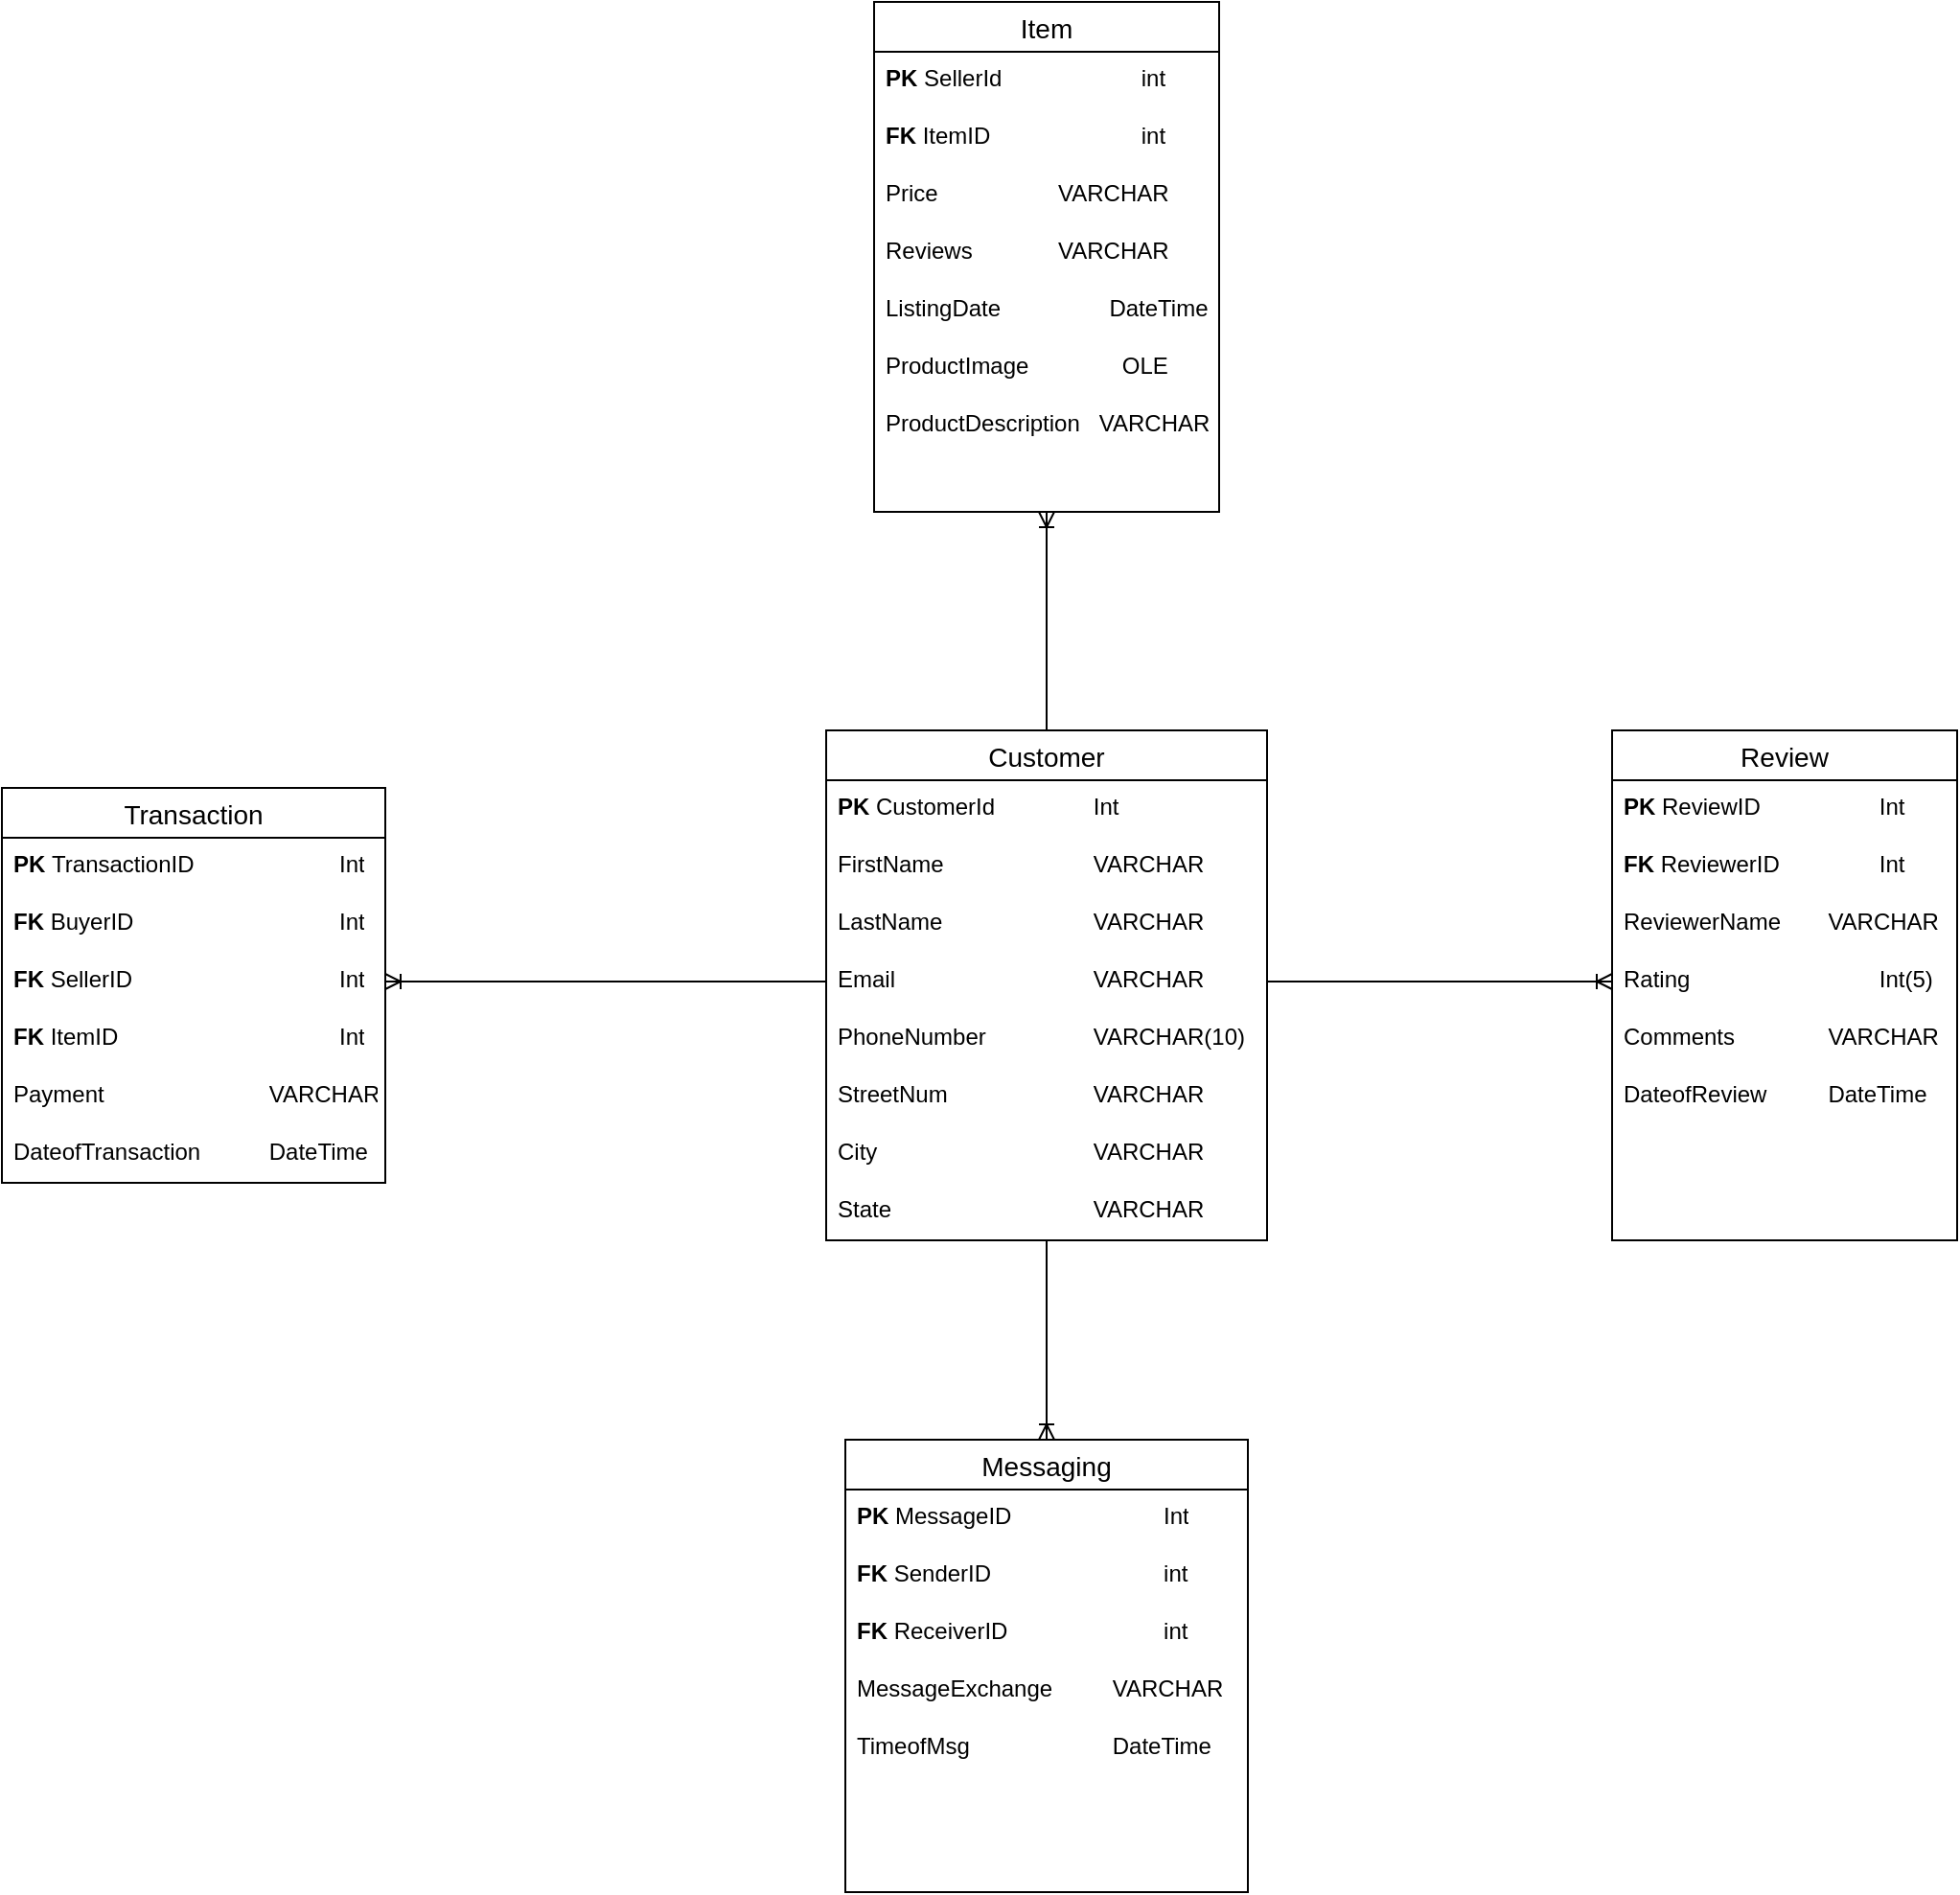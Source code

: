 <mxfile version="27.1.4">
  <diagram id="R2lEEEUBdFMjLlhIrx00" name="Page-1">
    <mxGraphModel dx="2066" dy="1145" grid="1" gridSize="10" guides="1" tooltips="1" connect="1" arrows="1" fold="1" page="1" pageScale="1" pageWidth="850" pageHeight="1100" math="0" shadow="0" extFonts="Permanent Marker^https://fonts.googleapis.com/css?family=Permanent+Marker">
      <root>
        <mxCell id="0" />
        <mxCell id="1" parent="0" />
        <mxCell id="iynF_Q_WzYihzM-BEMzk-2" value="Customer" style="swimlane;fontStyle=0;childLayout=stackLayout;horizontal=1;startSize=26;horizontalStack=0;resizeParent=1;resizeParentMax=0;resizeLast=0;collapsible=1;marginBottom=0;align=center;fontSize=14;" parent="1" vertex="1">
          <mxGeometry x="670" y="500" width="230" height="266" as="geometry" />
        </mxCell>
        <mxCell id="iynF_Q_WzYihzM-BEMzk-3" value="&lt;b&gt;PK&amp;nbsp;&lt;/b&gt;CustomerId&lt;span style=&quot;white-space: pre;&quot;&gt;&#x9;&lt;/span&gt;&lt;span style=&quot;white-space: pre;&quot;&gt;&#x9;&lt;/span&gt;Int" style="text;strokeColor=none;fillColor=none;spacingLeft=4;spacingRight=4;overflow=hidden;rotatable=0;points=[[0,0.5],[1,0.5]];portConstraint=eastwest;fontSize=12;whiteSpace=wrap;html=1;" parent="iynF_Q_WzYihzM-BEMzk-2" vertex="1">
          <mxGeometry y="26" width="230" height="30" as="geometry" />
        </mxCell>
        <mxCell id="iynF_Q_WzYihzM-BEMzk-4" value="FirstName&lt;span style=&quot;white-space: pre;&quot;&gt;&#x9;&lt;/span&gt;&lt;span style=&quot;white-space: pre;&quot;&gt;&#x9;&lt;/span&gt;&lt;span style=&quot;white-space: pre;&quot;&gt;&#x9;&lt;/span&gt;VARCHAR" style="text;strokeColor=none;fillColor=none;spacingLeft=4;spacingRight=4;overflow=hidden;rotatable=0;points=[[0,0.5],[1,0.5]];portConstraint=eastwest;fontSize=12;whiteSpace=wrap;html=1;" parent="iynF_Q_WzYihzM-BEMzk-2" vertex="1">
          <mxGeometry y="56" width="230" height="30" as="geometry" />
        </mxCell>
        <mxCell id="iynF_Q_WzYihzM-BEMzk-5" value="LastName&lt;span style=&quot;white-space: pre;&quot;&gt;&#x9;&lt;/span&gt;&lt;span style=&quot;white-space: pre;&quot;&gt;&#x9;&lt;/span&gt;&lt;span style=&quot;white-space: pre;&quot;&gt;&#x9;&lt;/span&gt;VARCHAR" style="text;strokeColor=none;fillColor=none;spacingLeft=4;spacingRight=4;overflow=hidden;rotatable=0;points=[[0,0.5],[1,0.5]];portConstraint=eastwest;fontSize=12;whiteSpace=wrap;html=1;" parent="iynF_Q_WzYihzM-BEMzk-2" vertex="1">
          <mxGeometry y="86" width="230" height="30" as="geometry" />
        </mxCell>
        <mxCell id="iynF_Q_WzYihzM-BEMzk-19" value="Email&lt;span style=&quot;white-space: pre;&quot;&gt;&#x9;&lt;/span&gt;&lt;span style=&quot;white-space: pre;&quot;&gt;&#x9;&lt;/span&gt;&lt;span style=&quot;white-space: pre;&quot;&gt;&#x9;&lt;/span&gt;&lt;span style=&quot;white-space: pre;&quot;&gt;&#x9;&lt;/span&gt;VARCHAR" style="text;strokeColor=none;fillColor=none;spacingLeft=4;spacingRight=4;overflow=hidden;rotatable=0;points=[[0,0.5],[1,0.5]];portConstraint=eastwest;fontSize=12;whiteSpace=wrap;html=1;" parent="iynF_Q_WzYihzM-BEMzk-2" vertex="1">
          <mxGeometry y="116" width="230" height="30" as="geometry" />
        </mxCell>
        <mxCell id="iynF_Q_WzYihzM-BEMzk-20" value="PhoneNumber&lt;span style=&quot;white-space: pre;&quot;&gt;&#x9;&lt;/span&gt;&lt;span style=&quot;white-space: pre;&quot;&gt;&#x9;&lt;/span&gt;&lt;span style=&quot;white-space: pre;&quot;&gt;&#x9;&lt;/span&gt;VARCHAR(10)" style="text;strokeColor=none;fillColor=none;spacingLeft=4;spacingRight=4;overflow=hidden;rotatable=0;points=[[0,0.5],[1,0.5]];portConstraint=eastwest;fontSize=12;whiteSpace=wrap;html=1;" parent="iynF_Q_WzYihzM-BEMzk-2" vertex="1">
          <mxGeometry y="146" width="230" height="30" as="geometry" />
        </mxCell>
        <mxCell id="iynF_Q_WzYihzM-BEMzk-21" value="StreetNum&lt;span style=&quot;white-space: pre;&quot;&gt;&#x9;&lt;/span&gt;&lt;span style=&quot;white-space: pre;&quot;&gt;&#x9;&lt;/span&gt;&lt;span style=&quot;white-space: pre;&quot;&gt;&#x9;&lt;/span&gt;VARCHAR" style="text;strokeColor=none;fillColor=none;spacingLeft=4;spacingRight=4;overflow=hidden;rotatable=0;points=[[0,0.5],[1,0.5]];portConstraint=eastwest;fontSize=12;whiteSpace=wrap;html=1;" parent="iynF_Q_WzYihzM-BEMzk-2" vertex="1">
          <mxGeometry y="176" width="230" height="30" as="geometry" />
        </mxCell>
        <mxCell id="iynF_Q_WzYihzM-BEMzk-22" value="City&lt;span style=&quot;white-space: pre;&quot;&gt;&#x9;&lt;/span&gt;&lt;span style=&quot;white-space: pre;&quot;&gt;&#x9;&lt;/span&gt;&lt;span style=&quot;white-space: pre;&quot;&gt;&#x9;&lt;/span&gt;&lt;span style=&quot;white-space: pre;&quot;&gt;&#x9;&lt;/span&gt;&lt;span style=&quot;white-space: pre;&quot;&gt;&#x9;&lt;/span&gt;VARCHAR" style="text;strokeColor=none;fillColor=none;spacingLeft=4;spacingRight=4;overflow=hidden;rotatable=0;points=[[0,0.5],[1,0.5]];portConstraint=eastwest;fontSize=12;whiteSpace=wrap;html=1;" parent="iynF_Q_WzYihzM-BEMzk-2" vertex="1">
          <mxGeometry y="206" width="230" height="30" as="geometry" />
        </mxCell>
        <mxCell id="iynF_Q_WzYihzM-BEMzk-23" value="State&lt;span style=&quot;white-space: pre;&quot;&gt;&#x9;&lt;/span&gt;&lt;span style=&quot;white-space: pre;&quot;&gt;&#x9;&lt;/span&gt;&lt;span style=&quot;white-space: pre;&quot;&gt;&#x9;&lt;/span&gt;&lt;span style=&quot;white-space: pre;&quot;&gt;&#x9;&lt;/span&gt;VARCHAR" style="text;strokeColor=none;fillColor=none;spacingLeft=4;spacingRight=4;overflow=hidden;rotatable=0;points=[[0,0.5],[1,0.5]];portConstraint=eastwest;fontSize=12;whiteSpace=wrap;html=1;" parent="iynF_Q_WzYihzM-BEMzk-2" vertex="1">
          <mxGeometry y="236" width="230" height="30" as="geometry" />
        </mxCell>
        <mxCell id="iynF_Q_WzYihzM-BEMzk-6" value="Item" style="swimlane;fontStyle=0;childLayout=stackLayout;horizontal=1;startSize=26;horizontalStack=0;resizeParent=1;resizeParentMax=0;resizeLast=0;collapsible=1;marginBottom=0;align=center;fontSize=14;" parent="1" vertex="1">
          <mxGeometry x="695" y="120" width="180" height="266" as="geometry" />
        </mxCell>
        <mxCell id="iynF_Q_WzYihzM-BEMzk-7" value="&lt;b&gt;PK&amp;nbsp;&lt;/b&gt;SellerId&lt;span style=&quot;white-space: pre;&quot;&gt;&#x9;&lt;/span&gt;&lt;span style=&quot;white-space: pre;&quot;&gt;&#x9;&lt;/span&gt;&lt;span style=&quot;white-space: pre;&quot;&gt;&#x9;&lt;/span&gt;int" style="text;strokeColor=none;fillColor=none;spacingLeft=4;spacingRight=4;overflow=hidden;rotatable=0;points=[[0,0.5],[1,0.5]];portConstraint=eastwest;fontSize=12;whiteSpace=wrap;html=1;" parent="iynF_Q_WzYihzM-BEMzk-6" vertex="1">
          <mxGeometry y="26" width="180" height="30" as="geometry" />
        </mxCell>
        <mxCell id="iynF_Q_WzYihzM-BEMzk-8" value="&lt;b&gt;FK&amp;nbsp;&lt;/b&gt;ItemID&lt;span style=&quot;white-space: pre;&quot;&gt;&#x9;&lt;/span&gt;&lt;span style=&quot;white-space: pre;&quot;&gt;&#x9;&lt;/span&gt;&lt;span style=&quot;white-space: pre;&quot;&gt;&#x9;&lt;/span&gt;int" style="text;strokeColor=none;fillColor=none;spacingLeft=4;spacingRight=4;overflow=hidden;rotatable=0;points=[[0,0.5],[1,0.5]];portConstraint=eastwest;fontSize=12;whiteSpace=wrap;html=1;" parent="iynF_Q_WzYihzM-BEMzk-6" vertex="1">
          <mxGeometry y="56" width="180" height="30" as="geometry" />
        </mxCell>
        <mxCell id="iynF_Q_WzYihzM-BEMzk-9" value="Price&lt;span style=&quot;white-space: pre;&quot;&gt;&#x9;&lt;/span&gt;&lt;span style=&quot;white-space: pre;&quot;&gt;&#x9;&lt;/span&gt;&amp;nbsp; &amp;nbsp;VARCHAR" style="text;strokeColor=none;fillColor=none;spacingLeft=4;spacingRight=4;overflow=hidden;rotatable=0;points=[[0,0.5],[1,0.5]];portConstraint=eastwest;fontSize=12;whiteSpace=wrap;html=1;" parent="iynF_Q_WzYihzM-BEMzk-6" vertex="1">
          <mxGeometry y="86" width="180" height="30" as="geometry" />
        </mxCell>
        <mxCell id="iynF_Q_WzYihzM-BEMzk-36" value="Reviews&lt;span style=&quot;white-space: pre;&quot;&gt;&#x9;&lt;/span&gt;&lt;span style=&quot;white-space: pre;&quot;&gt;&#x9;&lt;/span&gt;&amp;nbsp; &amp;nbsp;VARCHAR" style="text;strokeColor=none;fillColor=none;spacingLeft=4;spacingRight=4;overflow=hidden;rotatable=0;points=[[0,0.5],[1,0.5]];portConstraint=eastwest;fontSize=12;whiteSpace=wrap;html=1;" parent="iynF_Q_WzYihzM-BEMzk-6" vertex="1">
          <mxGeometry y="116" width="180" height="30" as="geometry" />
        </mxCell>
        <mxCell id="iynF_Q_WzYihzM-BEMzk-37" value="ListingDate&lt;span style=&quot;white-space: pre;&quot;&gt;&#x9;&lt;/span&gt;&amp;nbsp; &amp;nbsp; &amp;nbsp; &amp;nbsp; &amp;nbsp; &amp;nbsp;DateTime" style="text;strokeColor=none;fillColor=none;spacingLeft=4;spacingRight=4;overflow=hidden;rotatable=0;points=[[0,0.5],[1,0.5]];portConstraint=eastwest;fontSize=12;whiteSpace=wrap;html=1;" parent="iynF_Q_WzYihzM-BEMzk-6" vertex="1">
          <mxGeometry y="146" width="180" height="30" as="geometry" />
        </mxCell>
        <mxCell id="iynF_Q_WzYihzM-BEMzk-38" value="ProductImage&lt;span style=&quot;white-space: pre;&quot;&gt;&#x9;&lt;/span&gt;&lt;span style=&quot;white-space: pre;&quot;&gt;&#x9;&lt;/span&gt;&amp;nbsp; &amp;nbsp; &amp;nbsp;OLE" style="text;strokeColor=none;fillColor=none;spacingLeft=4;spacingRight=4;overflow=hidden;rotatable=0;points=[[0,0.5],[1,0.5]];portConstraint=eastwest;fontSize=12;whiteSpace=wrap;html=1;" parent="iynF_Q_WzYihzM-BEMzk-6" vertex="1">
          <mxGeometry y="176" width="180" height="30" as="geometry" />
        </mxCell>
        <mxCell id="iynF_Q_WzYihzM-BEMzk-39" value="ProductDescription&amp;nbsp; &amp;nbsp;VARCHAR" style="text;strokeColor=none;fillColor=none;spacingLeft=4;spacingRight=4;overflow=hidden;rotatable=0;points=[[0,0.5],[1,0.5]];portConstraint=eastwest;fontSize=12;whiteSpace=wrap;html=1;" parent="iynF_Q_WzYihzM-BEMzk-6" vertex="1">
          <mxGeometry y="206" width="180" height="30" as="geometry" />
        </mxCell>
        <mxCell id="iynF_Q_WzYihzM-BEMzk-45" style="text;strokeColor=none;fillColor=none;spacingLeft=4;spacingRight=4;overflow=hidden;rotatable=0;points=[[0,0.5],[1,0.5]];portConstraint=eastwest;fontSize=12;whiteSpace=wrap;html=1;" parent="iynF_Q_WzYihzM-BEMzk-6" vertex="1">
          <mxGeometry y="236" width="180" height="30" as="geometry" />
        </mxCell>
        <mxCell id="iynF_Q_WzYihzM-BEMzk-10" value="Messaging" style="swimlane;fontStyle=0;childLayout=stackLayout;horizontal=1;startSize=26;horizontalStack=0;resizeParent=1;resizeParentMax=0;resizeLast=0;collapsible=1;marginBottom=0;align=center;fontSize=14;" parent="1" vertex="1">
          <mxGeometry x="680" y="870" width="210" height="236" as="geometry" />
        </mxCell>
        <mxCell id="iynF_Q_WzYihzM-BEMzk-11" value="&lt;b&gt;PK&amp;nbsp;&lt;/b&gt;MessageID&lt;span style=&quot;white-space: pre;&quot;&gt;&#x9;&lt;/span&gt;&lt;span style=&quot;white-space: pre;&quot;&gt;&#x9;&lt;span style=&quot;white-space: pre;&quot;&gt;&#x9;&lt;/span&gt;&lt;/span&gt;Int" style="text;strokeColor=none;fillColor=none;spacingLeft=4;spacingRight=4;overflow=hidden;rotatable=0;points=[[0,0.5],[1,0.5]];portConstraint=eastwest;fontSize=12;whiteSpace=wrap;html=1;" parent="iynF_Q_WzYihzM-BEMzk-10" vertex="1">
          <mxGeometry y="26" width="210" height="30" as="geometry" />
        </mxCell>
        <mxCell id="iynF_Q_WzYihzM-BEMzk-12" value="&lt;b&gt;FK&amp;nbsp;&lt;/b&gt;SenderID&lt;span style=&quot;white-space: pre;&quot;&gt;&#x9;&lt;/span&gt;&lt;span style=&quot;white-space: pre;&quot;&gt;&#x9;&lt;/span&gt;&lt;span style=&quot;white-space: pre;&quot;&gt;&#x9;&lt;span style=&quot;white-space: pre;&quot;&gt;&#x9;&lt;/span&gt;&lt;/span&gt;int" style="text;strokeColor=none;fillColor=none;spacingLeft=4;spacingRight=4;overflow=hidden;rotatable=0;points=[[0,0.5],[1,0.5]];portConstraint=eastwest;fontSize=12;whiteSpace=wrap;html=1;" parent="iynF_Q_WzYihzM-BEMzk-10" vertex="1">
          <mxGeometry y="56" width="210" height="30" as="geometry" />
        </mxCell>
        <mxCell id="iynF_Q_WzYihzM-BEMzk-46" value="&lt;b&gt;FK&amp;nbsp;&lt;/b&gt;ReceiverID&lt;span style=&quot;white-space: pre;&quot;&gt;&#x9;&lt;/span&gt;&lt;span style=&quot;white-space: pre;&quot;&gt;&#x9;&lt;span style=&quot;white-space: pre;&quot;&gt;&#x9;&lt;/span&gt;&lt;/span&gt;int" style="text;strokeColor=none;fillColor=none;spacingLeft=4;spacingRight=4;overflow=hidden;rotatable=0;points=[[0,0.5],[1,0.5]];portConstraint=eastwest;fontSize=12;whiteSpace=wrap;html=1;" parent="iynF_Q_WzYihzM-BEMzk-10" vertex="1">
          <mxGeometry y="86" width="210" height="30" as="geometry" />
        </mxCell>
        <mxCell id="iynF_Q_WzYihzM-BEMzk-47" value="MessageExchange&lt;span style=&quot;white-space: pre;&quot;&gt;&#x9;&lt;span style=&quot;white-space: pre;&quot;&gt;&#x9;&lt;/span&gt;&lt;/span&gt;VARCHAR" style="text;strokeColor=none;fillColor=none;spacingLeft=4;spacingRight=4;overflow=hidden;rotatable=0;points=[[0,0.5],[1,0.5]];portConstraint=eastwest;fontSize=12;whiteSpace=wrap;html=1;" parent="iynF_Q_WzYihzM-BEMzk-10" vertex="1">
          <mxGeometry y="116" width="210" height="30" as="geometry" />
        </mxCell>
        <mxCell id="iynF_Q_WzYihzM-BEMzk-48" value="TimeofMsg&lt;span style=&quot;white-space: pre;&quot;&gt;&#x9;&lt;/span&gt;&lt;span style=&quot;white-space: pre;&quot;&gt;&#x9;&lt;/span&gt;&lt;span style=&quot;white-space: pre;&quot;&gt;&#x9;&lt;/span&gt;DateTime" style="text;strokeColor=none;fillColor=none;spacingLeft=4;spacingRight=4;overflow=hidden;rotatable=0;points=[[0,0.5],[1,0.5]];portConstraint=eastwest;fontSize=12;whiteSpace=wrap;html=1;" parent="iynF_Q_WzYihzM-BEMzk-10" vertex="1">
          <mxGeometry y="146" width="210" height="30" as="geometry" />
        </mxCell>
        <mxCell id="iynF_Q_WzYihzM-BEMzk-49" style="text;strokeColor=none;fillColor=none;spacingLeft=4;spacingRight=4;overflow=hidden;rotatable=0;points=[[0,0.5],[1,0.5]];portConstraint=eastwest;fontSize=12;whiteSpace=wrap;html=1;" parent="iynF_Q_WzYihzM-BEMzk-10" vertex="1">
          <mxGeometry y="176" width="210" height="30" as="geometry" />
        </mxCell>
        <mxCell id="iynF_Q_WzYihzM-BEMzk-50" style="text;strokeColor=none;fillColor=none;spacingLeft=4;spacingRight=4;overflow=hidden;rotatable=0;points=[[0,0.5],[1,0.5]];portConstraint=eastwest;fontSize=12;whiteSpace=wrap;html=1;" parent="iynF_Q_WzYihzM-BEMzk-10" vertex="1">
          <mxGeometry y="206" width="210" height="30" as="geometry" />
        </mxCell>
        <mxCell id="iynF_Q_WzYihzM-BEMzk-24" value="Review" style="swimlane;fontStyle=0;childLayout=stackLayout;horizontal=1;startSize=26;horizontalStack=0;resizeParent=1;resizeParentMax=0;resizeLast=0;collapsible=1;marginBottom=0;align=center;fontSize=14;" parent="1" vertex="1">
          <mxGeometry x="1080" y="500" width="180" height="266" as="geometry" />
        </mxCell>
        <mxCell id="iynF_Q_WzYihzM-BEMzk-25" value="&lt;b&gt;PK&amp;nbsp;&lt;/b&gt;ReviewID&lt;span style=&quot;white-space: pre;&quot;&gt;&#x9;&lt;/span&gt;&lt;span style=&quot;white-space: pre;&quot;&gt;&#x9;&lt;/span&gt;&lt;span style=&quot;white-space: pre;&quot;&gt;&#x9;&lt;/span&gt;Int" style="text;strokeColor=none;fillColor=none;spacingLeft=4;spacingRight=4;overflow=hidden;rotatable=0;points=[[0,0.5],[1,0.5]];portConstraint=eastwest;fontSize=12;whiteSpace=wrap;html=1;" parent="iynF_Q_WzYihzM-BEMzk-24" vertex="1">
          <mxGeometry y="26" width="180" height="30" as="geometry" />
        </mxCell>
        <mxCell id="iynF_Q_WzYihzM-BEMzk-26" value="&lt;b&gt;FK&amp;nbsp;&lt;/b&gt;ReviewerID&lt;span style=&quot;white-space: pre;&quot;&gt;&#x9;&lt;/span&gt;&lt;span style=&quot;white-space: pre;&quot;&gt;&#x9;&lt;/span&gt;Int" style="text;strokeColor=none;fillColor=none;spacingLeft=4;spacingRight=4;overflow=hidden;rotatable=0;points=[[0,0.5],[1,0.5]];portConstraint=eastwest;fontSize=12;whiteSpace=wrap;html=1;" parent="iynF_Q_WzYihzM-BEMzk-24" vertex="1">
          <mxGeometry y="56" width="180" height="30" as="geometry" />
        </mxCell>
        <mxCell id="iynF_Q_WzYihzM-BEMzk-27" value="ReviewerName&lt;span style=&quot;white-space: pre;&quot;&gt;&#x9;&lt;/span&gt;VARCHAR" style="text;strokeColor=none;fillColor=none;spacingLeft=4;spacingRight=4;overflow=hidden;rotatable=0;points=[[0,0.5],[1,0.5]];portConstraint=eastwest;fontSize=12;whiteSpace=wrap;html=1;" parent="iynF_Q_WzYihzM-BEMzk-24" vertex="1">
          <mxGeometry y="86" width="180" height="30" as="geometry" />
        </mxCell>
        <mxCell id="iynF_Q_WzYihzM-BEMzk-40" value="Rating&lt;span style=&quot;white-space: pre;&quot;&gt;&#x9;&lt;/span&gt;&lt;span style=&quot;white-space: pre;&quot;&gt;&#x9;&lt;/span&gt;&lt;span style=&quot;white-space: pre;&quot;&gt;&#x9;&lt;/span&gt;&lt;span style=&quot;white-space: pre;&quot;&gt;&#x9;&lt;/span&gt;Int(5)" style="text;strokeColor=none;fillColor=none;spacingLeft=4;spacingRight=4;overflow=hidden;rotatable=0;points=[[0,0.5],[1,0.5]];portConstraint=eastwest;fontSize=12;whiteSpace=wrap;html=1;" parent="iynF_Q_WzYihzM-BEMzk-24" vertex="1">
          <mxGeometry y="116" width="180" height="30" as="geometry" />
        </mxCell>
        <mxCell id="iynF_Q_WzYihzM-BEMzk-41" value="Comments&lt;span style=&quot;white-space: pre;&quot;&gt;&#x9;&lt;/span&gt;&lt;span style=&quot;white-space: pre;&quot;&gt;&#x9;&lt;/span&gt;VARCHAR" style="text;strokeColor=none;fillColor=none;spacingLeft=4;spacingRight=4;overflow=hidden;rotatable=0;points=[[0,0.5],[1,0.5]];portConstraint=eastwest;fontSize=12;whiteSpace=wrap;html=1;" parent="iynF_Q_WzYihzM-BEMzk-24" vertex="1">
          <mxGeometry y="146" width="180" height="30" as="geometry" />
        </mxCell>
        <mxCell id="iynF_Q_WzYihzM-BEMzk-42" value="DateofReview&lt;span style=&quot;white-space: pre;&quot;&gt;&#x9;&lt;/span&gt;&lt;span style=&quot;white-space: pre;&quot;&gt;&#x9;&lt;/span&gt;DateTime" style="text;strokeColor=none;fillColor=none;spacingLeft=4;spacingRight=4;overflow=hidden;rotatable=0;points=[[0,0.5],[1,0.5]];portConstraint=eastwest;fontSize=12;whiteSpace=wrap;html=1;" parent="iynF_Q_WzYihzM-BEMzk-24" vertex="1">
          <mxGeometry y="176" width="180" height="30" as="geometry" />
        </mxCell>
        <mxCell id="iynF_Q_WzYihzM-BEMzk-43" style="text;strokeColor=none;fillColor=none;spacingLeft=4;spacingRight=4;overflow=hidden;rotatable=0;points=[[0,0.5],[1,0.5]];portConstraint=eastwest;fontSize=12;whiteSpace=wrap;html=1;" parent="iynF_Q_WzYihzM-BEMzk-24" vertex="1">
          <mxGeometry y="206" width="180" height="30" as="geometry" />
        </mxCell>
        <mxCell id="iynF_Q_WzYihzM-BEMzk-44" style="text;strokeColor=none;fillColor=none;spacingLeft=4;spacingRight=4;overflow=hidden;rotatable=0;points=[[0,0.5],[1,0.5]];portConstraint=eastwest;fontSize=12;whiteSpace=wrap;html=1;" parent="iynF_Q_WzYihzM-BEMzk-24" vertex="1">
          <mxGeometry y="236" width="180" height="30" as="geometry" />
        </mxCell>
        <mxCell id="iynF_Q_WzYihzM-BEMzk-51" value="Transaction" style="swimlane;fontStyle=0;childLayout=stackLayout;horizontal=1;startSize=26;horizontalStack=0;resizeParent=1;resizeParentMax=0;resizeLast=0;collapsible=1;marginBottom=0;align=center;fontSize=14;" parent="1" vertex="1">
          <mxGeometry x="240" y="530" width="200" height="206" as="geometry" />
        </mxCell>
        <mxCell id="iynF_Q_WzYihzM-BEMzk-52" value="&lt;b&gt;PK&amp;nbsp;&lt;/b&gt;TransactionID&lt;span style=&quot;white-space: pre;&quot;&gt;&#x9;&lt;/span&gt;&lt;span style=&quot;white-space: pre;&quot;&gt;&#x9;&lt;span style=&quot;white-space: pre;&quot;&gt;&#x9;&lt;/span&gt;   &lt;/span&gt;Int" style="text;strokeColor=none;fillColor=none;spacingLeft=4;spacingRight=4;overflow=hidden;rotatable=0;points=[[0,0.5],[1,0.5]];portConstraint=eastwest;fontSize=12;whiteSpace=wrap;html=1;" parent="iynF_Q_WzYihzM-BEMzk-51" vertex="1">
          <mxGeometry y="26" width="200" height="30" as="geometry" />
        </mxCell>
        <mxCell id="iynF_Q_WzYihzM-BEMzk-53" value="&lt;b&gt;FK&amp;nbsp;&lt;/b&gt;BuyerID&lt;span style=&quot;white-space: pre;&quot;&gt;&#x9;&lt;/span&gt;&lt;span style=&quot;white-space: pre;&quot;&gt;&#x9;&lt;/span&gt;&lt;span style=&quot;white-space: pre;&quot;&gt;&#x9;&lt;/span&gt;&lt;span style=&quot;white-space: pre;&quot;&gt;&#x9;   Int&lt;/span&gt;" style="text;strokeColor=none;fillColor=none;spacingLeft=4;spacingRight=4;overflow=hidden;rotatable=0;points=[[0,0.5],[1,0.5]];portConstraint=eastwest;fontSize=12;whiteSpace=wrap;html=1;" parent="iynF_Q_WzYihzM-BEMzk-51" vertex="1">
          <mxGeometry y="56" width="200" height="30" as="geometry" />
        </mxCell>
        <mxCell id="iynF_Q_WzYihzM-BEMzk-54" value="&lt;b&gt;FK&lt;/b&gt; SellerID&lt;span style=&quot;white-space: pre;&quot;&gt;&#x9;&lt;/span&gt;&lt;span style=&quot;white-space: pre;&quot;&gt;&#x9;&lt;/span&gt;&lt;span style=&quot;white-space: pre;&quot;&gt;&#x9;&lt;/span&gt;&lt;span style=&quot;white-space: pre;&quot;&gt;&#x9;&lt;/span&gt;&amp;nbsp; &amp;nbsp;Int" style="text;strokeColor=none;fillColor=none;spacingLeft=4;spacingRight=4;overflow=hidden;rotatable=0;points=[[0,0.5],[1,0.5]];portConstraint=eastwest;fontSize=12;whiteSpace=wrap;html=1;" parent="iynF_Q_WzYihzM-BEMzk-51" vertex="1">
          <mxGeometry y="86" width="200" height="30" as="geometry" />
        </mxCell>
        <mxCell id="iynF_Q_WzYihzM-BEMzk-55" value="&lt;b&gt;FK &lt;/b&gt;ItemID&lt;span style=&quot;white-space: pre;&quot;&gt;&#x9;&lt;/span&gt;&lt;span style=&quot;white-space: pre;&quot;&gt;&#x9;&lt;/span&gt;&lt;span style=&quot;white-space: pre;&quot;&gt;&#x9;&lt;/span&gt;&lt;span style=&quot;white-space: pre;&quot;&gt;&#x9;&lt;/span&gt;&amp;nbsp; &amp;nbsp;Int" style="text;strokeColor=none;fillColor=none;spacingLeft=4;spacingRight=4;overflow=hidden;rotatable=0;points=[[0,0.5],[1,0.5]];portConstraint=eastwest;fontSize=12;whiteSpace=wrap;html=1;" parent="iynF_Q_WzYihzM-BEMzk-51" vertex="1">
          <mxGeometry y="116" width="200" height="30" as="geometry" />
        </mxCell>
        <mxCell id="iynF_Q_WzYihzM-BEMzk-56" value="Payment&lt;span style=&quot;white-space: pre;&quot;&gt;&#x9;&lt;/span&gt;&lt;span style=&quot;white-space: pre;&quot;&gt;&#x9;&lt;/span&gt;&lt;span style=&quot;white-space: pre;&quot;&gt;&#x9;&lt;/span&gt;&lt;span style=&quot;white-space: pre;&quot;&gt;&#x9;&lt;/span&gt;VARCHAR" style="text;strokeColor=none;fillColor=none;spacingLeft=4;spacingRight=4;overflow=hidden;rotatable=0;points=[[0,0.5],[1,0.5]];portConstraint=eastwest;fontSize=12;whiteSpace=wrap;html=1;" parent="iynF_Q_WzYihzM-BEMzk-51" vertex="1">
          <mxGeometry y="146" width="200" height="30" as="geometry" />
        </mxCell>
        <mxCell id="iynF_Q_WzYihzM-BEMzk-57" value="DateofTransaction&lt;span style=&quot;white-space: pre;&quot;&gt;&#x9;&lt;/span&gt;&lt;span style=&quot;white-space: pre;&quot;&gt;&#x9;&lt;/span&gt;DateTime" style="text;strokeColor=none;fillColor=none;spacingLeft=4;spacingRight=4;overflow=hidden;rotatable=0;points=[[0,0.5],[1,0.5]];portConstraint=eastwest;fontSize=12;whiteSpace=wrap;html=1;" parent="iynF_Q_WzYihzM-BEMzk-51" vertex="1">
          <mxGeometry y="176" width="200" height="30" as="geometry" />
        </mxCell>
        <mxCell id="q8AAf4lHwlf58zanbY24-3" value="" style="fontSize=12;html=1;endArrow=ERoneToMany;rounded=0;exitX=0;exitY=0.5;exitDx=0;exitDy=0;entryX=1;entryY=0.5;entryDx=0;entryDy=0;" edge="1" parent="1" source="iynF_Q_WzYihzM-BEMzk-19" target="iynF_Q_WzYihzM-BEMzk-54">
          <mxGeometry width="100" height="100" relative="1" as="geometry">
            <mxPoint x="330" y="580" as="sourcePoint" />
            <mxPoint x="430" y="480" as="targetPoint" />
          </mxGeometry>
        </mxCell>
        <mxCell id="q8AAf4lHwlf58zanbY24-4" value="" style="fontSize=12;html=1;endArrow=ERoneToMany;rounded=0;entryX=0.5;entryY=0;entryDx=0;entryDy=0;" edge="1" parent="1" source="iynF_Q_WzYihzM-BEMzk-23" target="iynF_Q_WzYihzM-BEMzk-10">
          <mxGeometry width="100" height="100" relative="1" as="geometry">
            <mxPoint x="850" y="860" as="sourcePoint" />
            <mxPoint x="460" y="860" as="targetPoint" />
          </mxGeometry>
        </mxCell>
        <mxCell id="q8AAf4lHwlf58zanbY24-5" value="" style="fontSize=12;html=1;endArrow=ERoneToMany;rounded=0;exitX=0.5;exitY=0;exitDx=0;exitDy=0;" edge="1" parent="1" source="iynF_Q_WzYihzM-BEMzk-2" target="iynF_Q_WzYihzM-BEMzk-45">
          <mxGeometry width="100" height="100" relative="1" as="geometry">
            <mxPoint x="960" y="380" as="sourcePoint" />
            <mxPoint x="1020" y="320" as="targetPoint" />
          </mxGeometry>
        </mxCell>
        <mxCell id="q8AAf4lHwlf58zanbY24-6" value="" style="fontSize=12;html=1;endArrow=ERoneToMany;rounded=0;exitX=1;exitY=0.5;exitDx=0;exitDy=0;entryX=0;entryY=0.5;entryDx=0;entryDy=0;" edge="1" parent="1" source="iynF_Q_WzYihzM-BEMzk-19" target="iynF_Q_WzYihzM-BEMzk-40">
          <mxGeometry width="100" height="100" relative="1" as="geometry">
            <mxPoint x="1410" y="440" as="sourcePoint" />
            <mxPoint x="1020" y="440" as="targetPoint" />
          </mxGeometry>
        </mxCell>
      </root>
    </mxGraphModel>
  </diagram>
</mxfile>
